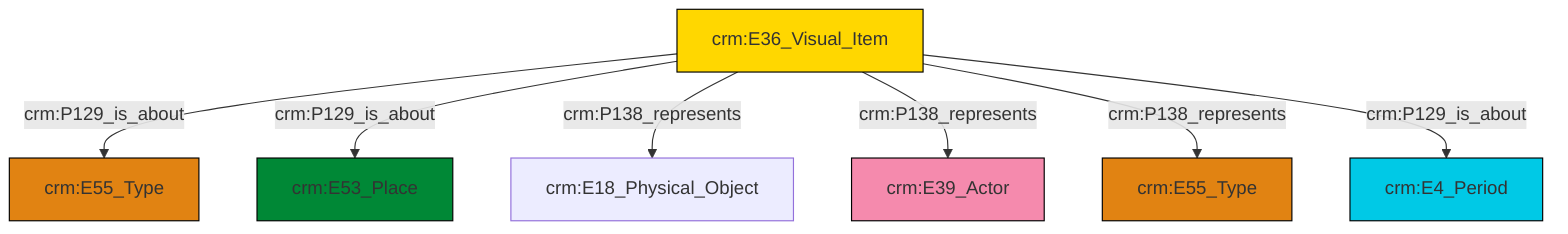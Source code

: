 graph TD
classDef Literal fill:#f2f2f2,stroke:#000000;
classDef CRM_Entity fill:#FFFFFF,stroke:#000000;
classDef Temporal_Entity fill:#00C9E6, stroke:#000000;
classDef Type fill:#E18312, stroke:#000000;
classDef Time-Span fill:#2C9C91, stroke:#000000;
classDef Appellation fill:#FFEB7F, stroke:#000000;
classDef Place fill:#008836, stroke:#000000;
classDef Persistent_Item fill:#B266B2, stroke:#000000;
classDef Conceptual_Object fill:#FFD700, stroke:#000000;
classDef Physical_Thing fill:#D2B48C, stroke:#000000;
classDef Actor fill:#f58aad, stroke:#000000;
classDef PC_Classes fill:#4ce600, stroke:#000000;
classDef Multi fill:#cccccc,stroke:#000000;

2["crm:E36_Visual_Item"]:::Conceptual_Object -->|crm:P129_is_about| 0["crm:E55_Type"]:::Type
2["crm:E36_Visual_Item"]:::Conceptual_Object -->|crm:P129_is_about| 3["crm:E53_Place"]:::Place
2["crm:E36_Visual_Item"]:::Conceptual_Object -->|crm:P138_represents| 4["crm:E18_Physical_Object"]:::Default
2["crm:E36_Visual_Item"]:::Conceptual_Object -->|crm:P138_represents| 8["crm:E39_Actor"]:::Actor
2["crm:E36_Visual_Item"]:::Conceptual_Object -->|crm:P138_represents| 9["crm:E55_Type"]:::Type
2["crm:E36_Visual_Item"]:::Conceptual_Object -->|crm:P129_is_about| 5["crm:E4_Period"]:::Temporal_Entity